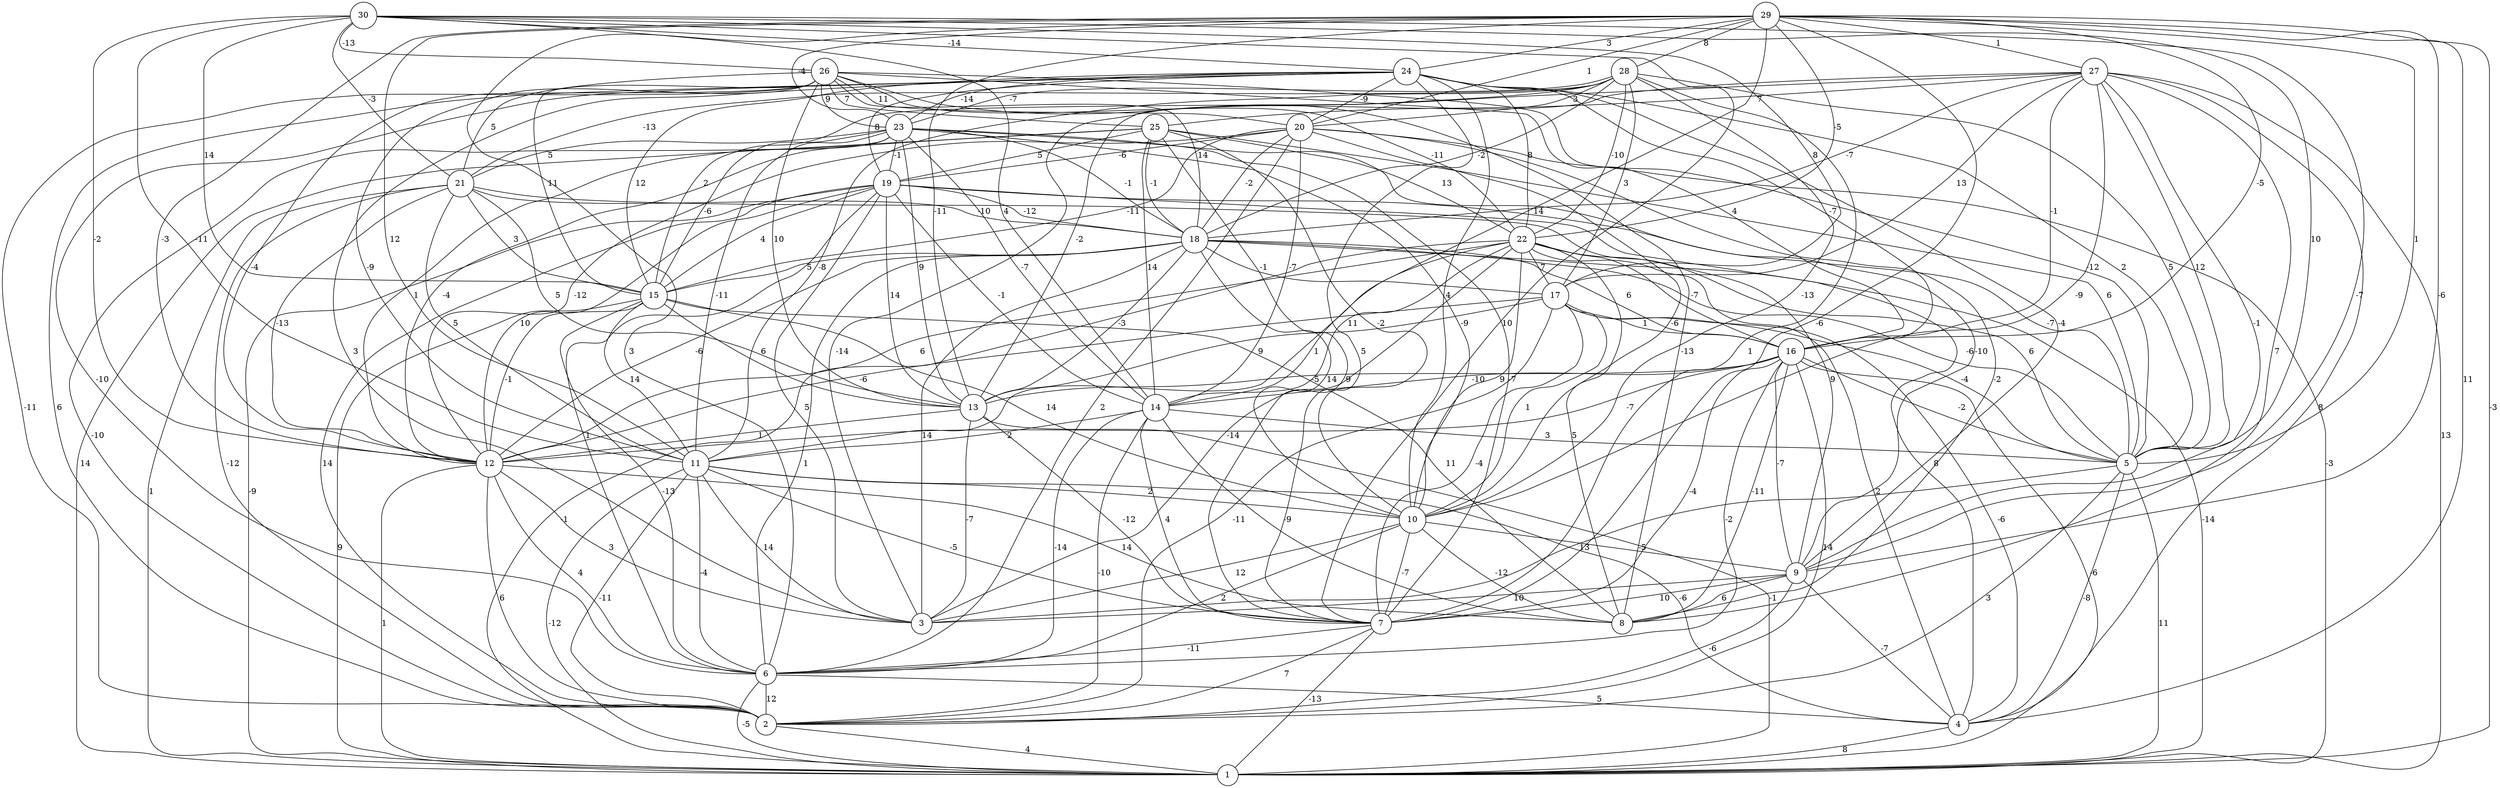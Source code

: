 graph { 
	 fontname="Helvetica,Arial,sans-serif" 
	 node [shape = circle]; 
	 30 -- 5 [label = "10"];
	 30 -- 7 [label = "10"];
	 30 -- 9 [label = "-7"];
	 30 -- 11 [label = "-11"];
	 30 -- 12 [label = "-2"];
	 30 -- 14 [label = "4"];
	 30 -- 15 [label = "14"];
	 30 -- 17 [label = "8"];
	 30 -- 21 [label = "-3"];
	 30 -- 24 [label = "-14"];
	 30 -- 26 [label = "-13"];
	 29 -- 1 [label = "-3"];
	 29 -- 4 [label = "11"];
	 29 -- 5 [label = "1"];
	 29 -- 6 [label = "3"];
	 29 -- 7 [label = "-6"];
	 29 -- 9 [label = "-6"];
	 29 -- 11 [label = "12"];
	 29 -- 12 [label = "-3"];
	 29 -- 13 [label = "-11"];
	 29 -- 14 [label = "14"];
	 29 -- 16 [label = "-5"];
	 29 -- 20 [label = "1"];
	 29 -- 22 [label = "-5"];
	 29 -- 23 [label = "-4"];
	 29 -- 24 [label = "3"];
	 29 -- 27 [label = "1"];
	 29 -- 28 [label = "8"];
	 28 -- 5 [label = "5"];
	 28 -- 7 [label = "1"];
	 28 -- 10 [label = "-13"];
	 28 -- 11 [label = "-8"];
	 28 -- 13 [label = "-2"];
	 28 -- 17 [label = "3"];
	 28 -- 18 [label = "-2"];
	 28 -- 20 [label = "3"];
	 28 -- 21 [label = "-13"];
	 28 -- 22 [label = "-10"];
	 28 -- 23 [label = "-7"];
	 27 -- 1 [label = "13"];
	 27 -- 3 [label = "-14"];
	 27 -- 4 [label = "8"];
	 27 -- 5 [label = "12"];
	 27 -- 8 [label = "7"];
	 27 -- 9 [label = "-1"];
	 27 -- 10 [label = "-9"];
	 27 -- 15 [label = "2"];
	 27 -- 16 [label = "-1"];
	 27 -- 17 [label = "13"];
	 27 -- 18 [label = "-7"];
	 27 -- 25 [label = "7"];
	 26 -- 2 [label = "-11"];
	 26 -- 5 [label = "-12"];
	 26 -- 8 [label = "-13"];
	 26 -- 11 [label = "-9"];
	 26 -- 12 [label = "-4"];
	 26 -- 13 [label = "10"];
	 26 -- 15 [label = "11"];
	 26 -- 16 [label = "4"];
	 26 -- 18 [label = "14"];
	 26 -- 20 [label = "11"];
	 26 -- 21 [label = "5"];
	 26 -- 22 [label = "-11"];
	 26 -- 23 [label = "9"];
	 26 -- 25 [label = "7"];
	 25 -- 1 [label = "14"];
	 25 -- 5 [label = "6"];
	 25 -- 7 [label = "9"];
	 25 -- 10 [label = "-2"];
	 25 -- 12 [label = "-4"];
	 25 -- 14 [label = "14"];
	 25 -- 18 [label = "-1"];
	 25 -- 19 [label = "5"];
	 25 -- 22 [label = "13"];
	 24 -- 2 [label = "6"];
	 24 -- 3 [label = "3"];
	 24 -- 5 [label = "2"];
	 24 -- 6 [label = "-10"];
	 24 -- 7 [label = "5"];
	 24 -- 9 [label = "-4"];
	 24 -- 10 [label = "4"];
	 24 -- 15 [label = "12"];
	 24 -- 16 [label = "-7"];
	 24 -- 19 [label = "8"];
	 24 -- 20 [label = "-9"];
	 24 -- 22 [label = "8"];
	 24 -- 23 [label = "-14"];
	 23 -- 2 [label = "-10"];
	 23 -- 7 [label = "-7"];
	 23 -- 9 [label = "-10"];
	 23 -- 10 [label = "-9"];
	 23 -- 11 [label = "-11"];
	 23 -- 12 [label = "1"];
	 23 -- 13 [label = "9"];
	 23 -- 14 [label = "-7"];
	 23 -- 15 [label = "-6"];
	 23 -- 18 [label = "-1"];
	 23 -- 19 [label = "-1"];
	 23 -- 21 [label = "5"];
	 22 -- 1 [label = "-1"];
	 22 -- 3 [label = "-14"];
	 22 -- 4 [label = "2"];
	 22 -- 5 [label = "6"];
	 22 -- 8 [label = "5"];
	 22 -- 10 [label = "9"];
	 22 -- 11 [label = "1"];
	 22 -- 12 [label = "6"];
	 22 -- 14 [label = "11"];
	 22 -- 16 [label = "-7"];
	 22 -- 17 [label = "7"];
	 21 -- 1 [label = "1"];
	 21 -- 2 [label = "-12"];
	 21 -- 9 [label = "9"];
	 21 -- 11 [label = "5"];
	 21 -- 12 [label = "-13"];
	 21 -- 13 [label = "5"];
	 21 -- 15 [label = "3"];
	 21 -- 18 [label = "-10"];
	 20 -- 1 [label = "-3"];
	 20 -- 6 [label = "2"];
	 20 -- 8 [label = "-2"];
	 20 -- 10 [label = "-6"];
	 20 -- 12 [label = "-12"];
	 20 -- 14 [label = "-7"];
	 20 -- 15 [label = "-11"];
	 20 -- 18 [label = "-2"];
	 20 -- 19 [label = "-6"];
	 19 -- 1 [label = "-9"];
	 19 -- 2 [label = "14"];
	 19 -- 3 [label = "5"];
	 19 -- 4 [label = "8"];
	 19 -- 5 [label = "-7"];
	 19 -- 6 [label = "1"];
	 19 -- 12 [label = "10"];
	 19 -- 13 [label = "14"];
	 19 -- 14 [label = "-1"];
	 19 -- 15 [label = "4"];
	 19 -- 18 [label = "-12"];
	 18 -- 1 [label = "-14"];
	 18 -- 3 [label = "14"];
	 18 -- 5 [label = "-6"];
	 18 -- 6 [label = "1"];
	 18 -- 10 [label = "14"];
	 18 -- 12 [label = "-6"];
	 18 -- 13 [label = "-3"];
	 18 -- 15 [label = "5"];
	 18 -- 16 [label = "6"];
	 18 -- 17 [label = "-1"];
	 17 -- 2 [label = "-11"];
	 17 -- 4 [label = "-6"];
	 17 -- 5 [label = "-4"];
	 17 -- 7 [label = "-4"];
	 17 -- 10 [label = "1"];
	 17 -- 12 [label = "-6"];
	 17 -- 13 [label = "9"];
	 17 -- 16 [label = "1"];
	 16 -- 1 [label = "-6"];
	 16 -- 2 [label = "14"];
	 16 -- 5 [label = "-2"];
	 16 -- 6 [label = "-2"];
	 16 -- 7 [label = "-4"];
	 16 -- 8 [label = "-11"];
	 16 -- 9 [label = "-7"];
	 16 -- 12 [label = "-7"];
	 16 -- 13 [label = "-5"];
	 16 -- 14 [label = "-10"];
	 15 -- 1 [label = "9"];
	 15 -- 6 [label = "-13"];
	 15 -- 8 [label = "11"];
	 15 -- 10 [label = "14"];
	 15 -- 11 [label = "14"];
	 15 -- 12 [label = "-1"];
	 15 -- 13 [label = "6"];
	 14 -- 2 [label = "-10"];
	 14 -- 5 [label = "3"];
	 14 -- 6 [label = "-14"];
	 14 -- 7 [label = "4"];
	 14 -- 8 [label = "-9"];
	 14 -- 11 [label = "2"];
	 13 -- 1 [label = "-1"];
	 13 -- 3 [label = "-7"];
	 13 -- 7 [label = "-12"];
	 13 -- 12 [label = "1"];
	 12 -- 1 [label = "1"];
	 12 -- 2 [label = "6"];
	 12 -- 3 [label = "3"];
	 12 -- 6 [label = "4"];
	 12 -- 8 [label = "14"];
	 11 -- 1 [label = "-12"];
	 11 -- 2 [label = "-11"];
	 11 -- 3 [label = "14"];
	 11 -- 4 [label = "-6"];
	 11 -- 6 [label = "-4"];
	 11 -- 7 [label = "-5"];
	 11 -- 10 [label = "2"];
	 10 -- 3 [label = "12"];
	 10 -- 6 [label = "2"];
	 10 -- 7 [label = "-7"];
	 10 -- 8 [label = "-12"];
	 10 -- 9 [label = "-5"];
	 9 -- 2 [label = "-6"];
	 9 -- 3 [label = "10"];
	 9 -- 4 [label = "-7"];
	 9 -- 7 [label = "10"];
	 9 -- 8 [label = "6"];
	 7 -- 1 [label = "-13"];
	 7 -- 2 [label = "7"];
	 7 -- 6 [label = "-11"];
	 6 -- 1 [label = "-5"];
	 6 -- 2 [label = "12"];
	 6 -- 4 [label = "5"];
	 5 -- 1 [label = "11"];
	 5 -- 2 [label = "3"];
	 5 -- 3 [label = "13"];
	 5 -- 4 [label = "-8"];
	 4 -- 1 [label = "8"];
	 2 -- 1 [label = "4"];
	 1;
	 2;
	 3;
	 4;
	 5;
	 6;
	 7;
	 8;
	 9;
	 10;
	 11;
	 12;
	 13;
	 14;
	 15;
	 16;
	 17;
	 18;
	 19;
	 20;
	 21;
	 22;
	 23;
	 24;
	 25;
	 26;
	 27;
	 28;
	 29;
	 30;
}
